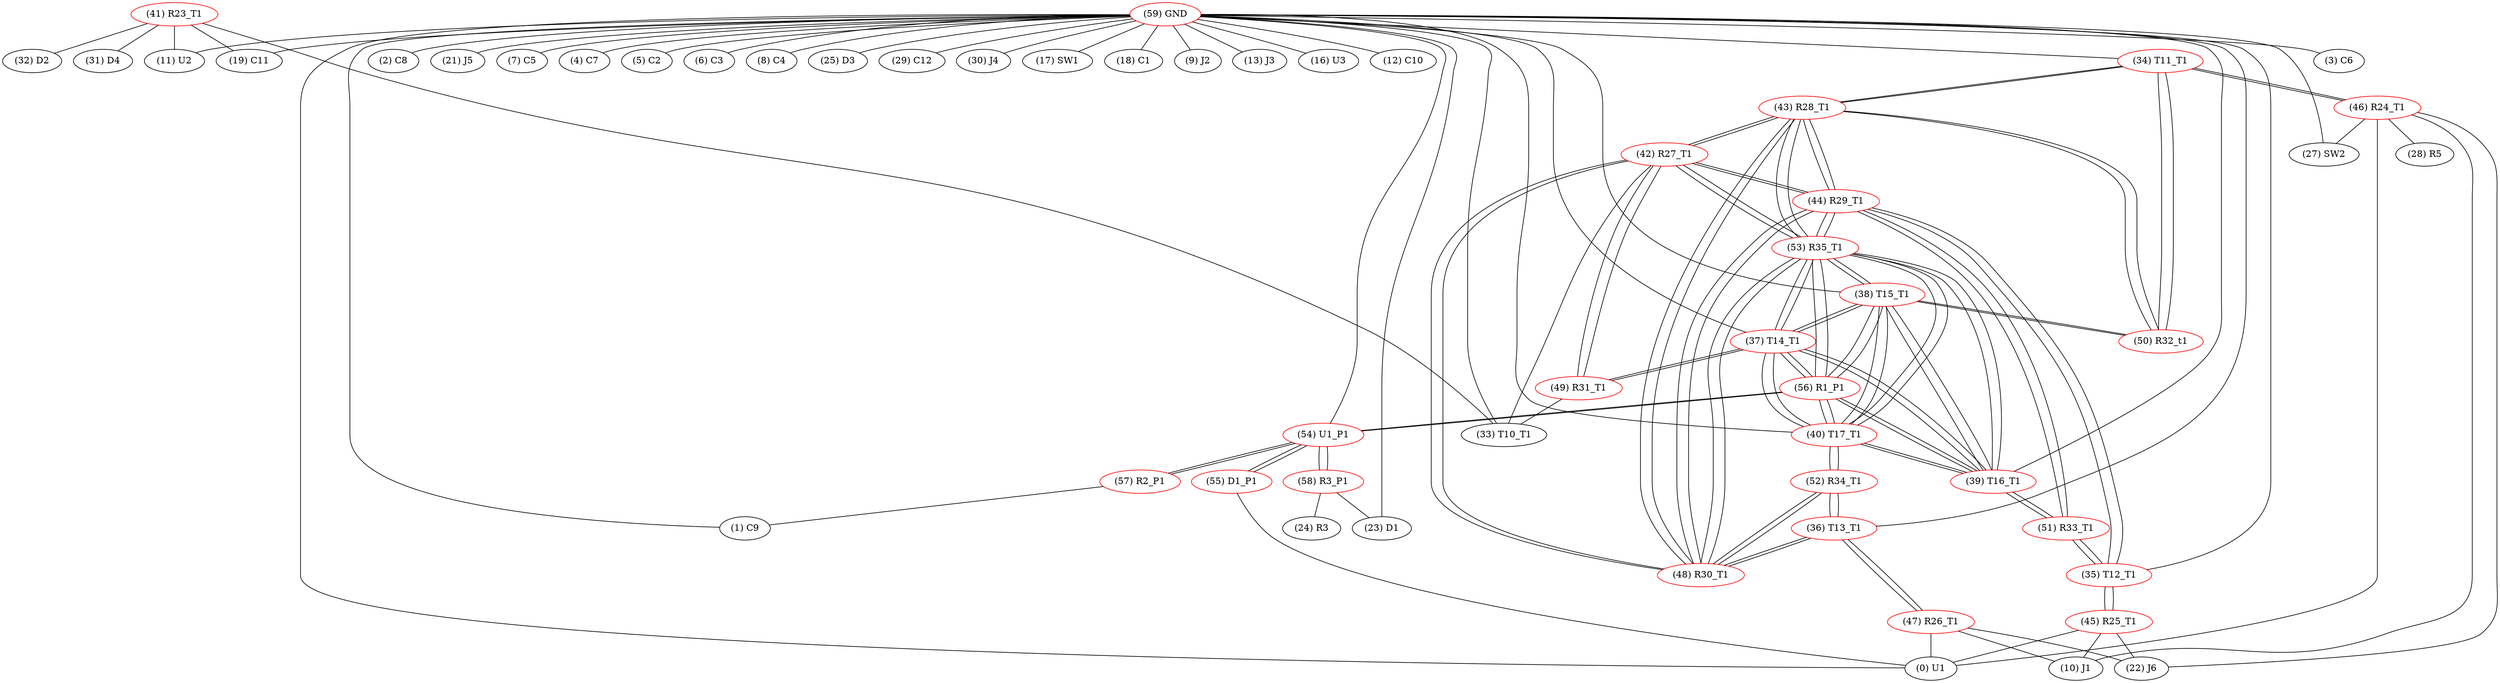graph {
	34 [label="(34) T11_T1" color=red]
	46 [label="(46) R24_T1"]
	43 [label="(43) R28_T1"]
	50 [label="(50) R32_t1"]
	35 [label="(35) T12_T1" color=red]
	51 [label="(51) R33_T1"]
	44 [label="(44) R29_T1"]
	45 [label="(45) R25_T1"]
	36 [label="(36) T13_T1" color=red]
	48 [label="(48) R30_T1"]
	52 [label="(52) R34_T1"]
	47 [label="(47) R26_T1"]
	37 [label="(37) T14_T1" color=red]
	49 [label="(49) R31_T1"]
	56 [label="(56) R1_P1"]
	40 [label="(40) T17_T1"]
	53 [label="(53) R35_T1"]
	39 [label="(39) T16_T1"]
	38 [label="(38) T15_T1"]
	38 [label="(38) T15_T1" color=red]
	50 [label="(50) R32_t1"]
	56 [label="(56) R1_P1"]
	40 [label="(40) T17_T1"]
	53 [label="(53) R35_T1"]
	39 [label="(39) T16_T1"]
	37 [label="(37) T14_T1"]
	39 [label="(39) T16_T1" color=red]
	51 [label="(51) R33_T1"]
	56 [label="(56) R1_P1"]
	40 [label="(40) T17_T1"]
	53 [label="(53) R35_T1"]
	38 [label="(38) T15_T1"]
	37 [label="(37) T14_T1"]
	40 [label="(40) T17_T1" color=red]
	52 [label="(52) R34_T1"]
	56 [label="(56) R1_P1"]
	53 [label="(53) R35_T1"]
	39 [label="(39) T16_T1"]
	38 [label="(38) T15_T1"]
	37 [label="(37) T14_T1"]
	41 [label="(41) R23_T1" color=red]
	19 [label="(19) C11"]
	32 [label="(32) D2"]
	31 [label="(31) D4"]
	11 [label="(11) U2"]
	33 [label="(33) T10_T1"]
	42 [label="(42) R27_T1" color=red]
	48 [label="(48) R30_T1"]
	53 [label="(53) R35_T1"]
	44 [label="(44) R29_T1"]
	43 [label="(43) R28_T1"]
	33 [label="(33) T10_T1"]
	49 [label="(49) R31_T1"]
	43 [label="(43) R28_T1" color=red]
	48 [label="(48) R30_T1"]
	53 [label="(53) R35_T1"]
	44 [label="(44) R29_T1"]
	42 [label="(42) R27_T1"]
	34 [label="(34) T11_T1"]
	50 [label="(50) R32_t1"]
	44 [label="(44) R29_T1" color=red]
	48 [label="(48) R30_T1"]
	53 [label="(53) R35_T1"]
	43 [label="(43) R28_T1"]
	42 [label="(42) R27_T1"]
	51 [label="(51) R33_T1"]
	35 [label="(35) T12_T1"]
	45 [label="(45) R25_T1" color=red]
	22 [label="(22) J6"]
	0 [label="(0) U1"]
	10 [label="(10) J1"]
	35 [label="(35) T12_T1"]
	46 [label="(46) R24_T1" color=red]
	10 [label="(10) J1"]
	28 [label="(28) R5"]
	0 [label="(0) U1"]
	22 [label="(22) J6"]
	27 [label="(27) SW2"]
	34 [label="(34) T11_T1"]
	47 [label="(47) R26_T1" color=red]
	0 [label="(0) U1"]
	22 [label="(22) J6"]
	10 [label="(10) J1"]
	36 [label="(36) T13_T1"]
	48 [label="(48) R30_T1" color=red]
	53 [label="(53) R35_T1"]
	44 [label="(44) R29_T1"]
	43 [label="(43) R28_T1"]
	42 [label="(42) R27_T1"]
	52 [label="(52) R34_T1"]
	36 [label="(36) T13_T1"]
	49 [label="(49) R31_T1" color=red]
	33 [label="(33) T10_T1"]
	42 [label="(42) R27_T1"]
	37 [label="(37) T14_T1"]
	50 [label="(50) R32_t1" color=red]
	38 [label="(38) T15_T1"]
	34 [label="(34) T11_T1"]
	43 [label="(43) R28_T1"]
	51 [label="(51) R33_T1" color=red]
	39 [label="(39) T16_T1"]
	44 [label="(44) R29_T1"]
	35 [label="(35) T12_T1"]
	52 [label="(52) R34_T1" color=red]
	40 [label="(40) T17_T1"]
	48 [label="(48) R30_T1"]
	36 [label="(36) T13_T1"]
	53 [label="(53) R35_T1" color=red]
	48 [label="(48) R30_T1"]
	44 [label="(44) R29_T1"]
	43 [label="(43) R28_T1"]
	42 [label="(42) R27_T1"]
	56 [label="(56) R1_P1"]
	40 [label="(40) T17_T1"]
	39 [label="(39) T16_T1"]
	38 [label="(38) T15_T1"]
	37 [label="(37) T14_T1"]
	54 [label="(54) U1_P1" color=red]
	55 [label="(55) D1_P1"]
	57 [label="(57) R2_P1"]
	58 [label="(58) R3_P1"]
	56 [label="(56) R1_P1"]
	55 [label="(55) D1_P1" color=red]
	0 [label="(0) U1"]
	54 [label="(54) U1_P1"]
	56 [label="(56) R1_P1" color=red]
	40 [label="(40) T17_T1"]
	53 [label="(53) R35_T1"]
	39 [label="(39) T16_T1"]
	38 [label="(38) T15_T1"]
	37 [label="(37) T14_T1"]
	54 [label="(54) U1_P1"]
	57 [label="(57) R2_P1" color=red]
	1 [label="(1) C9"]
	54 [label="(54) U1_P1"]
	58 [label="(58) R3_P1" color=red]
	23 [label="(23) D1"]
	24 [label="(24) R3"]
	54 [label="(54) U1_P1"]
	59 [label="(59) GND" color=red]
	3 [label="(3) C6"]
	2 [label="(2) C8"]
	1 [label="(1) C9"]
	21 [label="(21) J5"]
	7 [label="(7) C5"]
	0 [label="(0) U1"]
	4 [label="(4) C7"]
	5 [label="(5) C2"]
	6 [label="(6) C3"]
	8 [label="(8) C4"]
	25 [label="(25) D3"]
	29 [label="(29) C12"]
	30 [label="(30) J4"]
	17 [label="(17) SW1"]
	18 [label="(18) C1"]
	19 [label="(19) C11"]
	9 [label="(9) J2"]
	27 [label="(27) SW2"]
	23 [label="(23) D1"]
	13 [label="(13) J3"]
	11 [label="(11) U2"]
	16 [label="(16) U3"]
	12 [label="(12) C10"]
	33 [label="(33) T10_T1"]
	39 [label="(39) T16_T1"]
	40 [label="(40) T17_T1"]
	38 [label="(38) T15_T1"]
	35 [label="(35) T12_T1"]
	37 [label="(37) T14_T1"]
	36 [label="(36) T13_T1"]
	34 [label="(34) T11_T1"]
	54 [label="(54) U1_P1"]
	34 -- 46
	34 -- 43
	34 -- 50
	35 -- 51
	35 -- 44
	35 -- 45
	36 -- 48
	36 -- 52
	36 -- 47
	37 -- 49
	37 -- 56
	37 -- 40
	37 -- 53
	37 -- 39
	37 -- 38
	38 -- 50
	38 -- 56
	38 -- 40
	38 -- 53
	38 -- 39
	38 -- 37
	39 -- 51
	39 -- 56
	39 -- 40
	39 -- 53
	39 -- 38
	39 -- 37
	40 -- 52
	40 -- 56
	40 -- 53
	40 -- 39
	40 -- 38
	40 -- 37
	41 -- 19
	41 -- 32
	41 -- 31
	41 -- 11
	41 -- 33
	42 -- 48
	42 -- 53
	42 -- 44
	42 -- 43
	42 -- 33
	42 -- 49
	43 -- 48
	43 -- 53
	43 -- 44
	43 -- 42
	43 -- 34
	43 -- 50
	44 -- 48
	44 -- 53
	44 -- 43
	44 -- 42
	44 -- 51
	44 -- 35
	45 -- 22
	45 -- 0
	45 -- 10
	45 -- 35
	46 -- 10
	46 -- 28
	46 -- 0
	46 -- 22
	46 -- 27
	46 -- 34
	47 -- 0
	47 -- 22
	47 -- 10
	47 -- 36
	48 -- 53
	48 -- 44
	48 -- 43
	48 -- 42
	48 -- 52
	48 -- 36
	49 -- 33
	49 -- 42
	49 -- 37
	50 -- 38
	50 -- 34
	50 -- 43
	51 -- 39
	51 -- 44
	51 -- 35
	52 -- 40
	52 -- 48
	52 -- 36
	53 -- 48
	53 -- 44
	53 -- 43
	53 -- 42
	53 -- 56
	53 -- 40
	53 -- 39
	53 -- 38
	53 -- 37
	54 -- 55
	54 -- 57
	54 -- 58
	54 -- 56
	55 -- 0
	55 -- 54
	56 -- 40
	56 -- 53
	56 -- 39
	56 -- 38
	56 -- 37
	56 -- 54
	57 -- 1
	57 -- 54
	58 -- 23
	58 -- 24
	58 -- 54
	59 -- 3
	59 -- 2
	59 -- 1
	59 -- 21
	59 -- 7
	59 -- 0
	59 -- 4
	59 -- 5
	59 -- 6
	59 -- 8
	59 -- 25
	59 -- 29
	59 -- 30
	59 -- 17
	59 -- 18
	59 -- 19
	59 -- 9
	59 -- 27
	59 -- 23
	59 -- 13
	59 -- 11
	59 -- 16
	59 -- 12
	59 -- 33
	59 -- 39
	59 -- 40
	59 -- 38
	59 -- 35
	59 -- 37
	59 -- 36
	59 -- 34
	59 -- 54
}